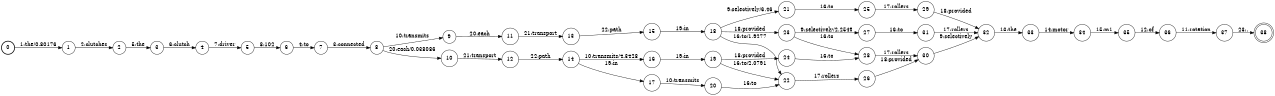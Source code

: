 digraph FST {
rankdir = LR;
size = "8.5,11";
label = "";
center = 1;
orientation = Portrait;
ranksep = "0.4";
nodesep = "0.25";
0 [label = "0", shape = circle, style = bold, fontsize = 14]
	0 -> 1 [label = "1:the/0.80176", fontsize = 14];
1 [label = "1", shape = circle, style = solid, fontsize = 14]
	1 -> 2 [label = "2:clutches", fontsize = 14];
2 [label = "2", shape = circle, style = solid, fontsize = 14]
	2 -> 3 [label = "5:the", fontsize = 14];
3 [label = "3", shape = circle, style = solid, fontsize = 14]
	3 -> 4 [label = "6:clutch", fontsize = 14];
4 [label = "4", shape = circle, style = solid, fontsize = 14]
	4 -> 5 [label = "7:driver", fontsize = 14];
5 [label = "5", shape = circle, style = solid, fontsize = 14]
	5 -> 6 [label = "8:102", fontsize = 14];
6 [label = "6", shape = circle, style = solid, fontsize = 14]
	6 -> 7 [label = "4:to", fontsize = 14];
7 [label = "7", shape = circle, style = solid, fontsize = 14]
	7 -> 8 [label = "3:connected", fontsize = 14];
8 [label = "8", shape = circle, style = solid, fontsize = 14]
	8 -> 9 [label = "10:transmits", fontsize = 14];
	8 -> 10 [label = "20:each/0.038086", fontsize = 14];
9 [label = "9", shape = circle, style = solid, fontsize = 14]
	9 -> 11 [label = "20:each", fontsize = 14];
10 [label = "10", shape = circle, style = solid, fontsize = 14]
	10 -> 12 [label = "21:transport", fontsize = 14];
11 [label = "11", shape = circle, style = solid, fontsize = 14]
	11 -> 13 [label = "21:transport", fontsize = 14];
12 [label = "12", shape = circle, style = solid, fontsize = 14]
	12 -> 14 [label = "22:path", fontsize = 14];
13 [label = "13", shape = circle, style = solid, fontsize = 14]
	13 -> 15 [label = "22:path", fontsize = 14];
14 [label = "14", shape = circle, style = solid, fontsize = 14]
	14 -> 16 [label = "10:transmits/4.3428", fontsize = 14];
	14 -> 17 [label = "19:in", fontsize = 14];
15 [label = "15", shape = circle, style = solid, fontsize = 14]
	15 -> 18 [label = "19:in", fontsize = 14];
16 [label = "16", shape = circle, style = solid, fontsize = 14]
	16 -> 19 [label = "19:in", fontsize = 14];
17 [label = "17", shape = circle, style = solid, fontsize = 14]
	17 -> 20 [label = "10:transmits", fontsize = 14];
18 [label = "18", shape = circle, style = solid, fontsize = 14]
	18 -> 22 [label = "16:to/1.9277", fontsize = 14];
	18 -> 21 [label = "9:selectively/6.46", fontsize = 14];
	18 -> 23 [label = "18:provided", fontsize = 14];
19 [label = "19", shape = circle, style = solid, fontsize = 14]
	19 -> 22 [label = "16:to/2.0791", fontsize = 14];
	19 -> 24 [label = "18:provided", fontsize = 14];
20 [label = "20", shape = circle, style = solid, fontsize = 14]
	20 -> 22 [label = "16:to", fontsize = 14];
21 [label = "21", shape = circle, style = solid, fontsize = 14]
	21 -> 25 [label = "16:to", fontsize = 14];
22 [label = "22", shape = circle, style = solid, fontsize = 14]
	22 -> 26 [label = "17:rollers", fontsize = 14];
23 [label = "23", shape = circle, style = solid, fontsize = 14]
	23 -> 28 [label = "16:to", fontsize = 14];
	23 -> 27 [label = "9:selectively/2.2549", fontsize = 14];
24 [label = "24", shape = circle, style = solid, fontsize = 14]
	24 -> 28 [label = "16:to", fontsize = 14];
25 [label = "25", shape = circle, style = solid, fontsize = 14]
	25 -> 29 [label = "17:rollers", fontsize = 14];
26 [label = "26", shape = circle, style = solid, fontsize = 14]
	26 -> 30 [label = "18:provided", fontsize = 14];
27 [label = "27", shape = circle, style = solid, fontsize = 14]
	27 -> 31 [label = "16:to", fontsize = 14];
28 [label = "28", shape = circle, style = solid, fontsize = 14]
	28 -> 30 [label = "17:rollers", fontsize = 14];
29 [label = "29", shape = circle, style = solid, fontsize = 14]
	29 -> 32 [label = "18:provided", fontsize = 14];
30 [label = "30", shape = circle, style = solid, fontsize = 14]
	30 -> 32 [label = "9:selectively", fontsize = 14];
31 [label = "31", shape = circle, style = solid, fontsize = 14]
	31 -> 32 [label = "17:rollers", fontsize = 14];
32 [label = "32", shape = circle, style = solid, fontsize = 14]
	32 -> 33 [label = "13:the", fontsize = 14];
33 [label = "33", shape = circle, style = solid, fontsize = 14]
	33 -> 34 [label = "14:motor", fontsize = 14];
34 [label = "34", shape = circle, style = solid, fontsize = 14]
	34 -> 35 [label = "15:m1", fontsize = 14];
35 [label = "35", shape = circle, style = solid, fontsize = 14]
	35 -> 36 [label = "12:of", fontsize = 14];
36 [label = "36", shape = circle, style = solid, fontsize = 14]
	36 -> 37 [label = "11:rotation", fontsize = 14];
37 [label = "37", shape = circle, style = solid, fontsize = 14]
	37 -> 38 [label = "23:.", fontsize = 14];
38 [label = "38", shape = doublecircle, style = solid, fontsize = 14]
}
